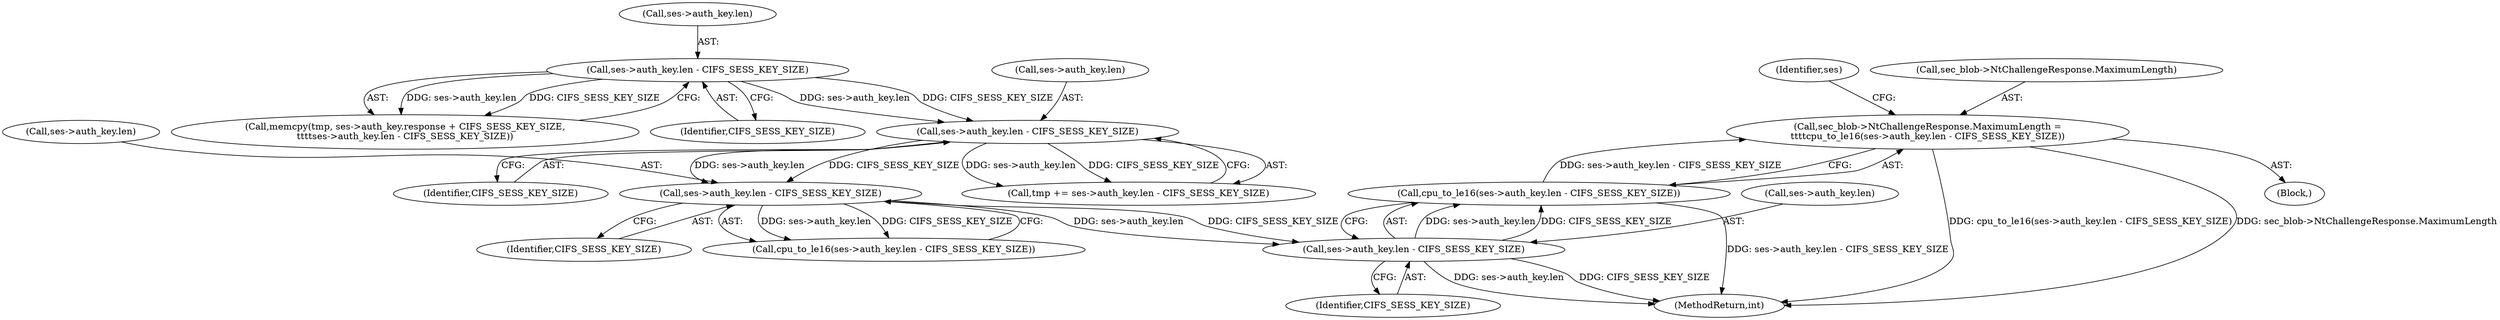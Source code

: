 digraph "0_linux_cabfb3680f78981d26c078a26e5c748531257ebb@integer" {
"1000288" [label="(Call,sec_blob->NtChallengeResponse.MaximumLength =\n\t\t\t\tcpu_to_le16(ses->auth_key.len - CIFS_SESS_KEY_SIZE))"];
"1000294" [label="(Call,cpu_to_le16(ses->auth_key.len - CIFS_SESS_KEY_SIZE))"];
"1000295" [label="(Call,ses->auth_key.len - CIFS_SESS_KEY_SIZE)"];
"1000281" [label="(Call,ses->auth_key.len - CIFS_SESS_KEY_SIZE)"];
"1000267" [label="(Call,ses->auth_key.len - CIFS_SESS_KEY_SIZE)"];
"1000258" [label="(Call,ses->auth_key.len - CIFS_SESS_KEY_SIZE)"];
"1000259" [label="(Call,ses->auth_key.len)"];
"1000265" [label="(Call,tmp += ses->auth_key.len - CIFS_SESS_KEY_SIZE)"];
"1000268" [label="(Call,ses->auth_key.len)"];
"1000249" [label="(Call,memcpy(tmp, ses->auth_key.response + CIFS_SESS_KEY_SIZE,\n\t\t\t\tses->auth_key.len - CIFS_SESS_KEY_SIZE))"];
"1000273" [label="(Identifier,CIFS_SESS_KEY_SIZE)"];
"1000258" [label="(Call,ses->auth_key.len - CIFS_SESS_KEY_SIZE)"];
"1000295" [label="(Call,ses->auth_key.len - CIFS_SESS_KEY_SIZE)"];
"1000248" [label="(Block,)"];
"1000287" [label="(Identifier,CIFS_SESS_KEY_SIZE)"];
"1000606" [label="(MethodReturn,int)"];
"1000288" [label="(Call,sec_blob->NtChallengeResponse.MaximumLength =\n\t\t\t\tcpu_to_le16(ses->auth_key.len - CIFS_SESS_KEY_SIZE))"];
"1000281" [label="(Call,ses->auth_key.len - CIFS_SESS_KEY_SIZE)"];
"1000280" [label="(Call,cpu_to_le16(ses->auth_key.len - CIFS_SESS_KEY_SIZE))"];
"1000321" [label="(Identifier,ses)"];
"1000267" [label="(Call,ses->auth_key.len - CIFS_SESS_KEY_SIZE)"];
"1000296" [label="(Call,ses->auth_key.len)"];
"1000301" [label="(Identifier,CIFS_SESS_KEY_SIZE)"];
"1000264" [label="(Identifier,CIFS_SESS_KEY_SIZE)"];
"1000282" [label="(Call,ses->auth_key.len)"];
"1000294" [label="(Call,cpu_to_le16(ses->auth_key.len - CIFS_SESS_KEY_SIZE))"];
"1000289" [label="(Call,sec_blob->NtChallengeResponse.MaximumLength)"];
"1000288" -> "1000248"  [label="AST: "];
"1000288" -> "1000294"  [label="CFG: "];
"1000289" -> "1000288"  [label="AST: "];
"1000294" -> "1000288"  [label="AST: "];
"1000321" -> "1000288"  [label="CFG: "];
"1000288" -> "1000606"  [label="DDG: cpu_to_le16(ses->auth_key.len - CIFS_SESS_KEY_SIZE)"];
"1000288" -> "1000606"  [label="DDG: sec_blob->NtChallengeResponse.MaximumLength"];
"1000294" -> "1000288"  [label="DDG: ses->auth_key.len - CIFS_SESS_KEY_SIZE"];
"1000294" -> "1000295"  [label="CFG: "];
"1000295" -> "1000294"  [label="AST: "];
"1000294" -> "1000606"  [label="DDG: ses->auth_key.len - CIFS_SESS_KEY_SIZE"];
"1000295" -> "1000294"  [label="DDG: ses->auth_key.len"];
"1000295" -> "1000294"  [label="DDG: CIFS_SESS_KEY_SIZE"];
"1000295" -> "1000301"  [label="CFG: "];
"1000296" -> "1000295"  [label="AST: "];
"1000301" -> "1000295"  [label="AST: "];
"1000295" -> "1000606"  [label="DDG: ses->auth_key.len"];
"1000295" -> "1000606"  [label="DDG: CIFS_SESS_KEY_SIZE"];
"1000281" -> "1000295"  [label="DDG: ses->auth_key.len"];
"1000281" -> "1000295"  [label="DDG: CIFS_SESS_KEY_SIZE"];
"1000281" -> "1000280"  [label="AST: "];
"1000281" -> "1000287"  [label="CFG: "];
"1000282" -> "1000281"  [label="AST: "];
"1000287" -> "1000281"  [label="AST: "];
"1000280" -> "1000281"  [label="CFG: "];
"1000281" -> "1000280"  [label="DDG: ses->auth_key.len"];
"1000281" -> "1000280"  [label="DDG: CIFS_SESS_KEY_SIZE"];
"1000267" -> "1000281"  [label="DDG: ses->auth_key.len"];
"1000267" -> "1000281"  [label="DDG: CIFS_SESS_KEY_SIZE"];
"1000267" -> "1000265"  [label="AST: "];
"1000267" -> "1000273"  [label="CFG: "];
"1000268" -> "1000267"  [label="AST: "];
"1000273" -> "1000267"  [label="AST: "];
"1000265" -> "1000267"  [label="CFG: "];
"1000267" -> "1000265"  [label="DDG: ses->auth_key.len"];
"1000267" -> "1000265"  [label="DDG: CIFS_SESS_KEY_SIZE"];
"1000258" -> "1000267"  [label="DDG: ses->auth_key.len"];
"1000258" -> "1000267"  [label="DDG: CIFS_SESS_KEY_SIZE"];
"1000258" -> "1000249"  [label="AST: "];
"1000258" -> "1000264"  [label="CFG: "];
"1000259" -> "1000258"  [label="AST: "];
"1000264" -> "1000258"  [label="AST: "];
"1000249" -> "1000258"  [label="CFG: "];
"1000258" -> "1000249"  [label="DDG: ses->auth_key.len"];
"1000258" -> "1000249"  [label="DDG: CIFS_SESS_KEY_SIZE"];
}
